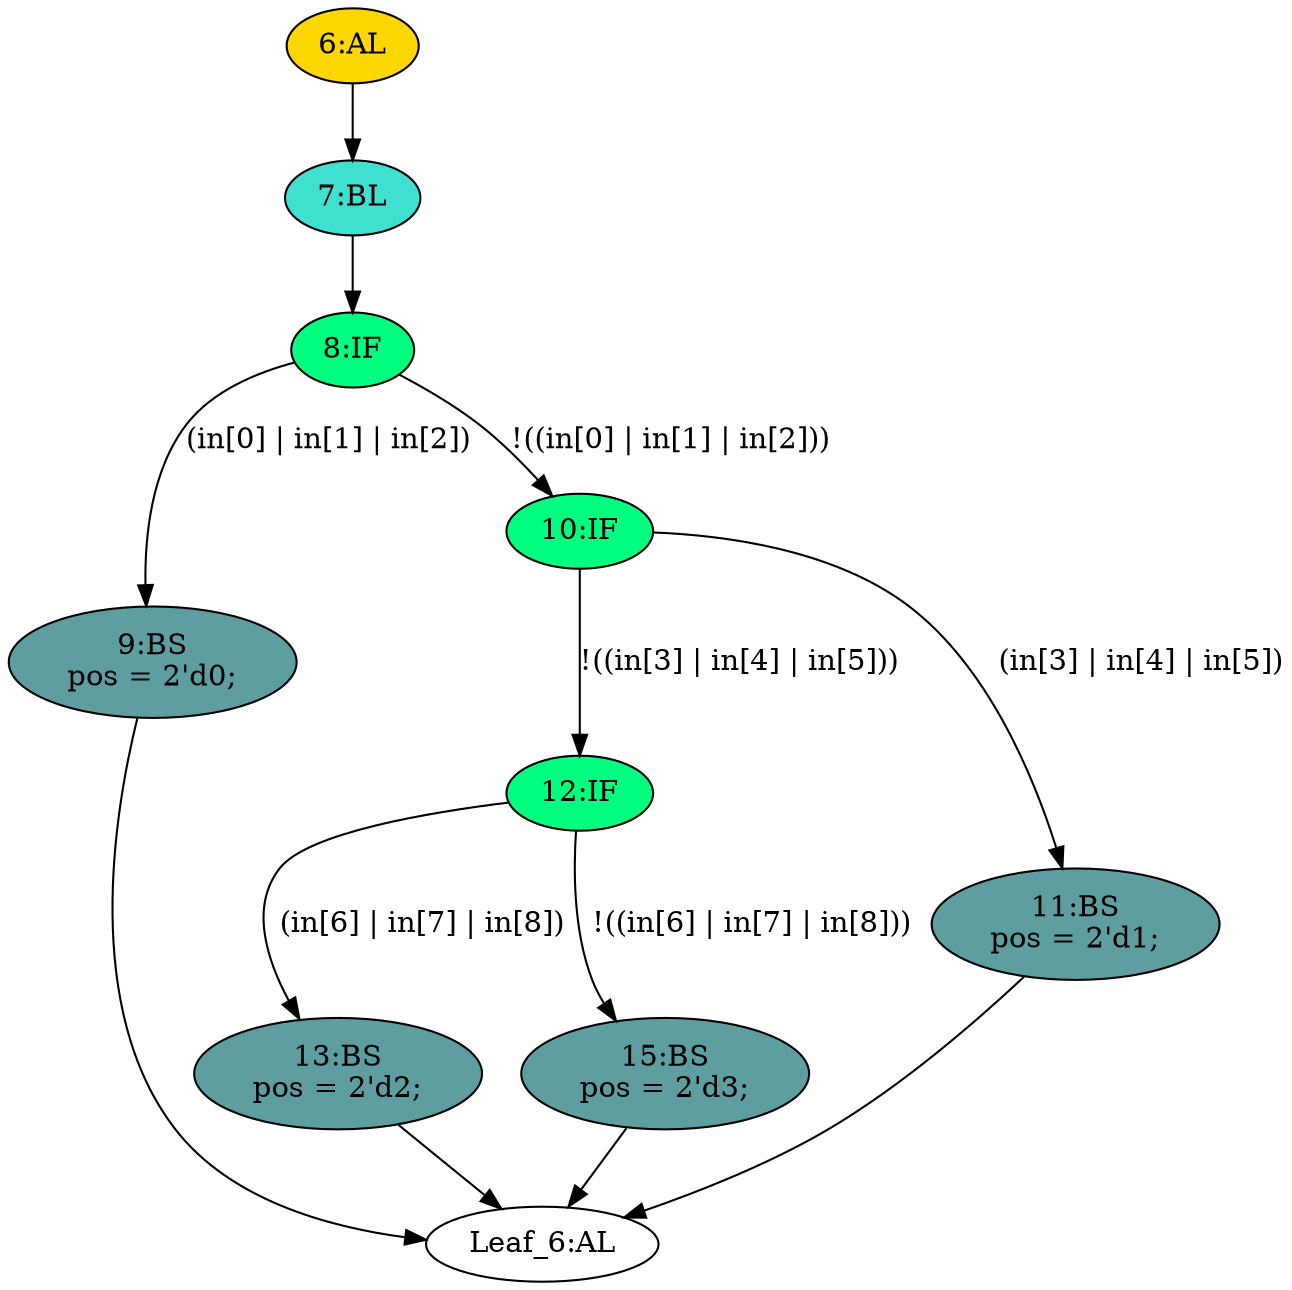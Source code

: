 strict digraph "" {
	node [label="\N"];
	"9:BS"	[ast="<pyverilog.vparser.ast.BlockingSubstitution object at 0x7f01690fec50>",
		fillcolor=cadetblue,
		label="9:BS
pos = 2'd0;",
		statements="[<pyverilog.vparser.ast.BlockingSubstitution object at 0x7f01690fec50>]",
		style=filled,
		typ=BlockingSubstitution];
	"Leaf_6:AL"	[def_var="['pos']",
		label="Leaf_6:AL"];
	"9:BS" -> "Leaf_6:AL"	[cond="[]",
		lineno=None];
	"12:IF"	[ast="<pyverilog.vparser.ast.IfStatement object at 0x7f01690fe410>",
		fillcolor=springgreen,
		label="12:IF",
		statements="[]",
		style=filled,
		typ=IfStatement];
	"13:BS"	[ast="<pyverilog.vparser.ast.BlockingSubstitution object at 0x7f016a5d15d0>",
		fillcolor=cadetblue,
		label="13:BS
pos = 2'd2;",
		statements="[<pyverilog.vparser.ast.BlockingSubstitution object at 0x7f016a5d15d0>]",
		style=filled,
		typ=BlockingSubstitution];
	"12:IF" -> "13:BS"	[cond="['in', 'in', 'in']",
		label="(in[6] | in[7] | in[8])",
		lineno=12];
	"15:BS"	[ast="<pyverilog.vparser.ast.BlockingSubstitution object at 0x7f01690fec90>",
		fillcolor=cadetblue,
		label="15:BS
pos = 2'd3;",
		statements="[<pyverilog.vparser.ast.BlockingSubstitution object at 0x7f01690fec90>]",
		style=filled,
		typ=BlockingSubstitution];
	"12:IF" -> "15:BS"	[cond="['in', 'in', 'in']",
		label="!((in[6] | in[7] | in[8]))",
		lineno=12];
	"6:AL"	[ast="<pyverilog.vparser.ast.Always object at 0x7f016a5ee790>",
		clk_sens=False,
		fillcolor=gold,
		label="6:AL",
		sens="[]",
		statements="[]",
		style=filled,
		typ=Always,
		use_var="['in']"];
	"7:BL"	[ast="<pyverilog.vparser.ast.Block object at 0x7f016a5ee450>",
		fillcolor=turquoise,
		label="7:BL",
		statements="[]",
		style=filled,
		typ=Block];
	"6:AL" -> "7:BL"	[cond="[]",
		lineno=None];
	"13:BS" -> "Leaf_6:AL"	[cond="[]",
		lineno=None];
	"10:IF"	[ast="<pyverilog.vparser.ast.IfStatement object at 0x7f016a5d1fd0>",
		fillcolor=springgreen,
		label="10:IF",
		statements="[]",
		style=filled,
		typ=IfStatement];
	"10:IF" -> "12:IF"	[cond="['in', 'in', 'in']",
		label="!((in[3] | in[4] | in[5]))",
		lineno=10];
	"11:BS"	[ast="<pyverilog.vparser.ast.BlockingSubstitution object at 0x7f016a5ee050>",
		fillcolor=cadetblue,
		label="11:BS
pos = 2'd1;",
		statements="[<pyverilog.vparser.ast.BlockingSubstitution object at 0x7f016a5ee050>]",
		style=filled,
		typ=BlockingSubstitution];
	"10:IF" -> "11:BS"	[cond="['in', 'in', 'in']",
		label="(in[3] | in[4] | in[5])",
		lineno=10];
	"11:BS" -> "Leaf_6:AL"	[cond="[]",
		lineno=None];
	"15:BS" -> "Leaf_6:AL"	[cond="[]",
		lineno=None];
	"8:IF"	[ast="<pyverilog.vparser.ast.IfStatement object at 0x7f016a5ee490>",
		fillcolor=springgreen,
		label="8:IF",
		statements="[]",
		style=filled,
		typ=IfStatement];
	"8:IF" -> "9:BS"	[cond="['in', 'in', 'in']",
		label="(in[0] | in[1] | in[2])",
		lineno=8];
	"8:IF" -> "10:IF"	[cond="['in', 'in', 'in']",
		label="!((in[0] | in[1] | in[2]))",
		lineno=8];
	"7:BL" -> "8:IF"	[cond="[]",
		lineno=None];
}
